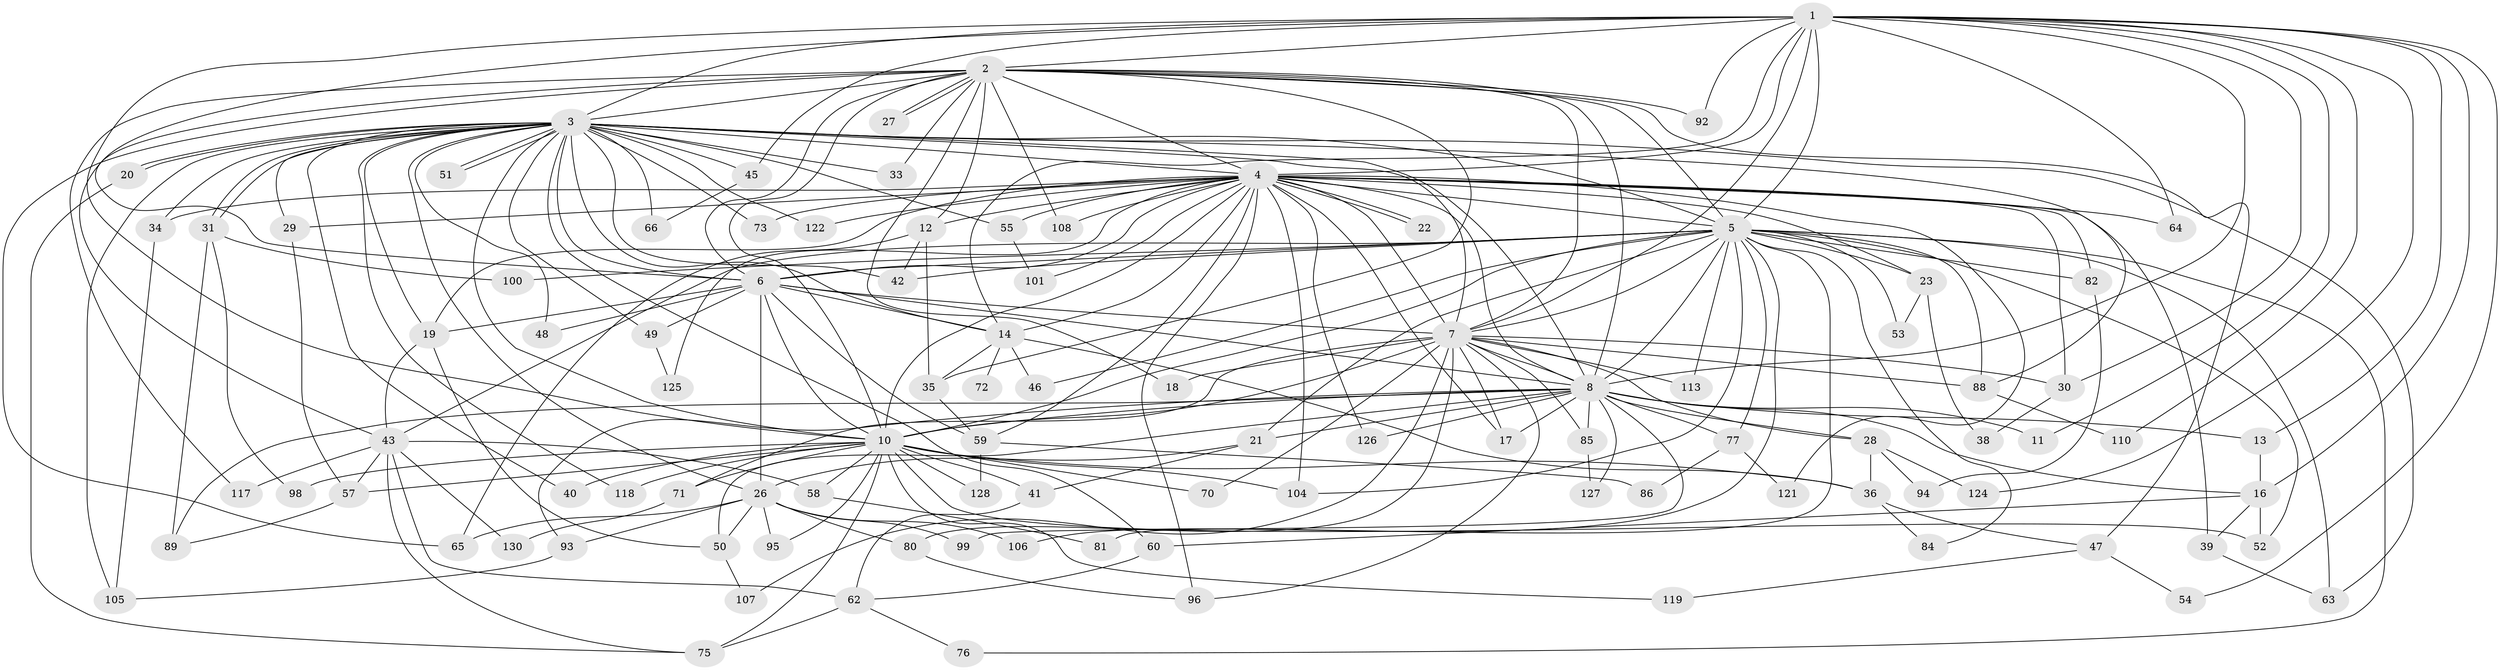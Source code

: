 // original degree distribution, {22: 0.007575757575757576, 20: 0.007575757575757576, 37: 0.007575757575757576, 18: 0.007575757575757576, 28: 0.007575757575757576, 15: 0.007575757575757576, 21: 0.007575757575757576, 24: 0.007575757575757576, 26: 0.007575757575757576, 23: 0.007575757575757576, 2: 0.5378787878787878, 6: 0.022727272727272728, 3: 0.19696969696969696, 5: 0.06060606060606061, 4: 0.09090909090909091, 9: 0.015151515151515152}
// Generated by graph-tools (version 1.1) at 2025/11/02/27/25 16:11:06]
// undirected, 99 vertices, 240 edges
graph export_dot {
graph [start="1"]
  node [color=gray90,style=filled];
  1 [super="+15"];
  2 [super="+90"];
  3 [super="+78"];
  4 [super="+9"];
  5 [super="+91"];
  6 [super="+24"];
  7 [super="+83"];
  8 [super="+44"];
  10 [super="+79"];
  11;
  12;
  13;
  14 [super="+32"];
  16 [super="+25"];
  17 [super="+132"];
  18;
  19 [super="+37"];
  20 [super="+97"];
  21;
  22;
  23;
  26 [super="+68"];
  27;
  28;
  29;
  30;
  31 [super="+123"];
  33;
  34 [super="+87"];
  35 [super="+116"];
  36 [super="+114"];
  38;
  39;
  40;
  41 [super="+109"];
  42;
  43 [super="+129"];
  45 [super="+61"];
  46;
  47;
  48;
  49;
  50 [super="+56"];
  51;
  52 [super="+102"];
  53;
  54;
  55;
  57 [super="+67"];
  58;
  59 [super="+69"];
  60 [super="+111"];
  62;
  63 [super="+131"];
  64;
  65 [super="+74"];
  66;
  70;
  71;
  72;
  73;
  75;
  76;
  77;
  80;
  81;
  82;
  84;
  85;
  86;
  88 [super="+103"];
  89;
  92;
  93 [super="+120"];
  94;
  95;
  96 [super="+112"];
  98;
  99;
  100;
  101;
  104 [super="+115"];
  105;
  106;
  107;
  108;
  110;
  113;
  117;
  118;
  119;
  121;
  122;
  124;
  125;
  126;
  127;
  128;
  130;
  1 -- 2;
  1 -- 3;
  1 -- 4 [weight=3];
  1 -- 5 [weight=2];
  1 -- 6;
  1 -- 7;
  1 -- 8;
  1 -- 10;
  1 -- 11;
  1 -- 13;
  1 -- 14;
  1 -- 16;
  1 -- 30;
  1 -- 45;
  1 -- 54;
  1 -- 64;
  1 -- 92;
  1 -- 110;
  1 -- 124;
  2 -- 3;
  2 -- 4 [weight=2];
  2 -- 5;
  2 -- 6;
  2 -- 7;
  2 -- 8;
  2 -- 10;
  2 -- 12 [weight=2];
  2 -- 18;
  2 -- 27;
  2 -- 27;
  2 -- 33;
  2 -- 35;
  2 -- 47;
  2 -- 65;
  2 -- 117;
  2 -- 43;
  2 -- 108;
  2 -- 92;
  3 -- 4 [weight=2];
  3 -- 5;
  3 -- 6;
  3 -- 7;
  3 -- 8;
  3 -- 10;
  3 -- 14;
  3 -- 19;
  3 -- 20;
  3 -- 20;
  3 -- 26;
  3 -- 29;
  3 -- 31;
  3 -- 31;
  3 -- 33;
  3 -- 34;
  3 -- 40;
  3 -- 45 [weight=2];
  3 -- 48;
  3 -- 49;
  3 -- 51;
  3 -- 51;
  3 -- 55;
  3 -- 60 [weight=2];
  3 -- 63;
  3 -- 66;
  3 -- 73;
  3 -- 105;
  3 -- 118;
  3 -- 122;
  3 -- 42;
  3 -- 88;
  4 -- 5 [weight=2];
  4 -- 6 [weight=2];
  4 -- 7 [weight=2];
  4 -- 8 [weight=2];
  4 -- 10 [weight=2];
  4 -- 22;
  4 -- 22;
  4 -- 82;
  4 -- 101;
  4 -- 108;
  4 -- 121;
  4 -- 122;
  4 -- 126;
  4 -- 64;
  4 -- 73;
  4 -- 12;
  4 -- 17;
  4 -- 19;
  4 -- 23;
  4 -- 29;
  4 -- 30;
  4 -- 96;
  4 -- 34 [weight=2];
  4 -- 39;
  4 -- 55;
  4 -- 59;
  4 -- 125;
  4 -- 104;
  4 -- 14;
  5 -- 6;
  5 -- 7;
  5 -- 8;
  5 -- 10;
  5 -- 21;
  5 -- 23;
  5 -- 42;
  5 -- 43;
  5 -- 46;
  5 -- 52;
  5 -- 53;
  5 -- 63;
  5 -- 76;
  5 -- 77;
  5 -- 81;
  5 -- 82;
  5 -- 84;
  5 -- 88;
  5 -- 100;
  5 -- 104;
  5 -- 106;
  5 -- 113;
  6 -- 7;
  6 -- 8;
  6 -- 10;
  6 -- 48;
  6 -- 49;
  6 -- 59;
  6 -- 26;
  6 -- 19;
  6 -- 14;
  7 -- 8;
  7 -- 10;
  7 -- 18;
  7 -- 28;
  7 -- 70;
  7 -- 71;
  7 -- 80;
  7 -- 85;
  7 -- 88;
  7 -- 107;
  7 -- 113;
  7 -- 96;
  7 -- 30;
  7 -- 17;
  8 -- 10;
  8 -- 11;
  8 -- 13;
  8 -- 16;
  8 -- 17;
  8 -- 21 [weight=2];
  8 -- 28;
  8 -- 50;
  8 -- 77;
  8 -- 85;
  8 -- 89;
  8 -- 93;
  8 -- 99;
  8 -- 126;
  8 -- 127;
  10 -- 40;
  10 -- 41;
  10 -- 52;
  10 -- 58;
  10 -- 70;
  10 -- 71;
  10 -- 95;
  10 -- 98;
  10 -- 104;
  10 -- 118;
  10 -- 119;
  10 -- 128;
  10 -- 75;
  10 -- 36;
  10 -- 57;
  12 -- 35;
  12 -- 42;
  12 -- 65;
  13 -- 16;
  14 -- 72 [weight=2];
  14 -- 36;
  14 -- 46;
  14 -- 35;
  16 -- 39;
  16 -- 60;
  16 -- 52;
  19 -- 43;
  19 -- 50;
  20 -- 75;
  21 -- 26;
  21 -- 41;
  23 -- 38;
  23 -- 53;
  26 -- 65;
  26 -- 80;
  26 -- 93;
  26 -- 95;
  26 -- 106;
  26 -- 99;
  26 -- 50;
  28 -- 36;
  28 -- 94;
  28 -- 124;
  29 -- 57;
  30 -- 38;
  31 -- 98;
  31 -- 100;
  31 -- 89;
  34 -- 105;
  35 -- 59;
  36 -- 47;
  36 -- 84;
  39 -- 63;
  41 -- 62;
  43 -- 57;
  43 -- 58;
  43 -- 62;
  43 -- 75;
  43 -- 117;
  43 -- 130;
  45 -- 66;
  47 -- 54;
  47 -- 119;
  49 -- 125;
  50 -- 107;
  55 -- 101;
  57 -- 89;
  58 -- 81;
  59 -- 86;
  59 -- 128;
  60 -- 62;
  62 -- 75;
  62 -- 76;
  71 -- 130;
  77 -- 86;
  77 -- 121;
  80 -- 96;
  82 -- 94;
  85 -- 127;
  88 -- 110;
  93 -- 105;
}
